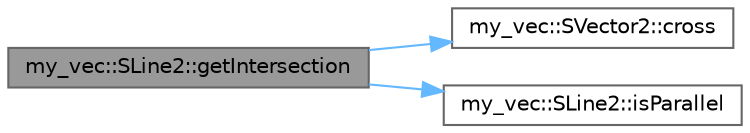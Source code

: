 digraph "my_vec::SLine2::getIntersection"
{
 // LATEX_PDF_SIZE
  bgcolor="transparent";
  edge [fontname=Helvetica,fontsize=10,labelfontname=Helvetica,labelfontsize=10];
  node [fontname=Helvetica,fontsize=10,shape=box,height=0.2,width=0.4];
  rankdir="LR";
  Node1 [id="Node000001",label="my_vec::SLine2::getIntersection",height=0.2,width=0.4,color="gray40", fillcolor="grey60", style="filled", fontcolor="black",tooltip="他の線分との交点を求める．"];
  Node1 -> Node2 [id="edge1_Node000001_Node000002",color="steelblue1",style="solid",tooltip=" "];
  Node2 [id="Node000002",label="my_vec::SVector2::cross",height=0.2,width=0.4,color="grey40", fillcolor="white", style="filled",URL="$structmy__vec_1_1_s_vector2.html#ac2b5470c2541a3292a27b38840ebb7c2",tooltip="このベクトルとotherの外積を返す"];
  Node1 -> Node3 [id="edge2_Node000001_Node000003",color="steelblue1",style="solid",tooltip=" "];
  Node3 [id="Node000003",label="my_vec::SLine2::isParallel",height=0.2,width=0.4,color="grey40", fillcolor="white", style="filled",URL="$structmy__vec_1_1_s_line2.html#a618cb323a4ceff7ffa83662e0e3b8f17",tooltip="線分が平行かどうか調べる関数"];
}

